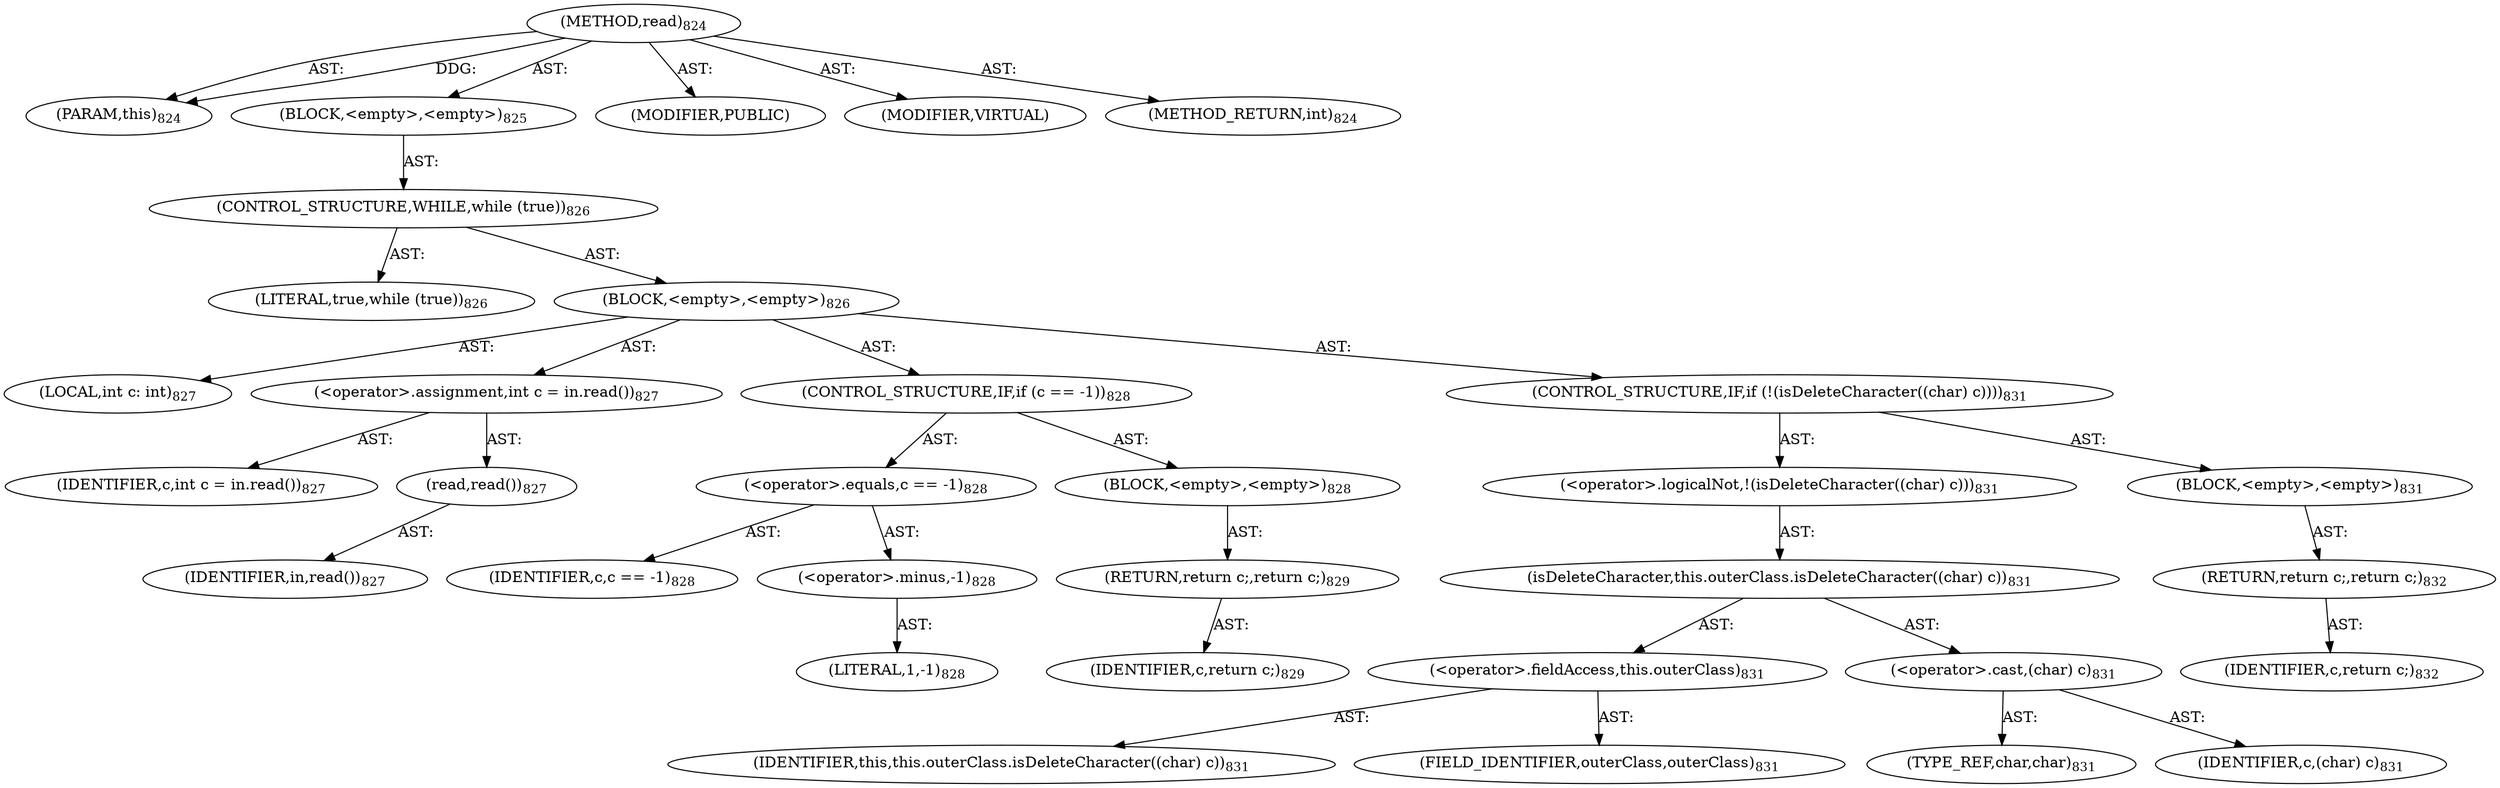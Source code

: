 digraph "read" {  
"111669149756" [label = <(METHOD,read)<SUB>824</SUB>> ]
"115964117020" [label = <(PARAM,this)<SUB>824</SUB>> ]
"25769803894" [label = <(BLOCK,&lt;empty&gt;,&lt;empty&gt;)<SUB>825</SUB>> ]
"47244640310" [label = <(CONTROL_STRUCTURE,WHILE,while (true))<SUB>826</SUB>> ]
"90194313289" [label = <(LITERAL,true,while (true))<SUB>826</SUB>> ]
"25769803895" [label = <(BLOCK,&lt;empty&gt;,&lt;empty&gt;)<SUB>826</SUB>> ]
"94489280538" [label = <(LOCAL,int c: int)<SUB>827</SUB>> ]
"30064771512" [label = <(&lt;operator&gt;.assignment,int c = in.read())<SUB>827</SUB>> ]
"68719477079" [label = <(IDENTIFIER,c,int c = in.read())<SUB>827</SUB>> ]
"30064771513" [label = <(read,read())<SUB>827</SUB>> ]
"68719477080" [label = <(IDENTIFIER,in,read())<SUB>827</SUB>> ]
"47244640311" [label = <(CONTROL_STRUCTURE,IF,if (c == -1))<SUB>828</SUB>> ]
"30064771514" [label = <(&lt;operator&gt;.equals,c == -1)<SUB>828</SUB>> ]
"68719477081" [label = <(IDENTIFIER,c,c == -1)<SUB>828</SUB>> ]
"30064771515" [label = <(&lt;operator&gt;.minus,-1)<SUB>828</SUB>> ]
"90194313290" [label = <(LITERAL,1,-1)<SUB>828</SUB>> ]
"25769803896" [label = <(BLOCK,&lt;empty&gt;,&lt;empty&gt;)<SUB>828</SUB>> ]
"146028888095" [label = <(RETURN,return c;,return c;)<SUB>829</SUB>> ]
"68719477082" [label = <(IDENTIFIER,c,return c;)<SUB>829</SUB>> ]
"47244640312" [label = <(CONTROL_STRUCTURE,IF,if (!(isDeleteCharacter((char) c))))<SUB>831</SUB>> ]
"30064771516" [label = <(&lt;operator&gt;.logicalNot,!(isDeleteCharacter((char) c)))<SUB>831</SUB>> ]
"30064771517" [label = <(isDeleteCharacter,this.outerClass.isDeleteCharacter((char) c))<SUB>831</SUB>> ]
"30064771518" [label = <(&lt;operator&gt;.fieldAccess,this.outerClass)<SUB>831</SUB>> ]
"68719476768" [label = <(IDENTIFIER,this,this.outerClass.isDeleteCharacter((char) c))<SUB>831</SUB>> ]
"55834575004" [label = <(FIELD_IDENTIFIER,outerClass,outerClass)<SUB>831</SUB>> ]
"30064771519" [label = <(&lt;operator&gt;.cast,(char) c)<SUB>831</SUB>> ]
"180388626434" [label = <(TYPE_REF,char,char)<SUB>831</SUB>> ]
"68719477083" [label = <(IDENTIFIER,c,(char) c)<SUB>831</SUB>> ]
"25769803897" [label = <(BLOCK,&lt;empty&gt;,&lt;empty&gt;)<SUB>831</SUB>> ]
"146028888096" [label = <(RETURN,return c;,return c;)<SUB>832</SUB>> ]
"68719477084" [label = <(IDENTIFIER,c,return c;)<SUB>832</SUB>> ]
"133143986341" [label = <(MODIFIER,PUBLIC)> ]
"133143986342" [label = <(MODIFIER,VIRTUAL)> ]
"128849018940" [label = <(METHOD_RETURN,int)<SUB>824</SUB>> ]
  "111669149756" -> "115964117020"  [ label = "AST: "] 
  "111669149756" -> "25769803894"  [ label = "AST: "] 
  "111669149756" -> "133143986341"  [ label = "AST: "] 
  "111669149756" -> "133143986342"  [ label = "AST: "] 
  "111669149756" -> "128849018940"  [ label = "AST: "] 
  "25769803894" -> "47244640310"  [ label = "AST: "] 
  "47244640310" -> "90194313289"  [ label = "AST: "] 
  "47244640310" -> "25769803895"  [ label = "AST: "] 
  "25769803895" -> "94489280538"  [ label = "AST: "] 
  "25769803895" -> "30064771512"  [ label = "AST: "] 
  "25769803895" -> "47244640311"  [ label = "AST: "] 
  "25769803895" -> "47244640312"  [ label = "AST: "] 
  "30064771512" -> "68719477079"  [ label = "AST: "] 
  "30064771512" -> "30064771513"  [ label = "AST: "] 
  "30064771513" -> "68719477080"  [ label = "AST: "] 
  "47244640311" -> "30064771514"  [ label = "AST: "] 
  "47244640311" -> "25769803896"  [ label = "AST: "] 
  "30064771514" -> "68719477081"  [ label = "AST: "] 
  "30064771514" -> "30064771515"  [ label = "AST: "] 
  "30064771515" -> "90194313290"  [ label = "AST: "] 
  "25769803896" -> "146028888095"  [ label = "AST: "] 
  "146028888095" -> "68719477082"  [ label = "AST: "] 
  "47244640312" -> "30064771516"  [ label = "AST: "] 
  "47244640312" -> "25769803897"  [ label = "AST: "] 
  "30064771516" -> "30064771517"  [ label = "AST: "] 
  "30064771517" -> "30064771518"  [ label = "AST: "] 
  "30064771517" -> "30064771519"  [ label = "AST: "] 
  "30064771518" -> "68719476768"  [ label = "AST: "] 
  "30064771518" -> "55834575004"  [ label = "AST: "] 
  "30064771519" -> "180388626434"  [ label = "AST: "] 
  "30064771519" -> "68719477083"  [ label = "AST: "] 
  "25769803897" -> "146028888096"  [ label = "AST: "] 
  "146028888096" -> "68719477084"  [ label = "AST: "] 
  "111669149756" -> "115964117020"  [ label = "DDG: "] 
}
